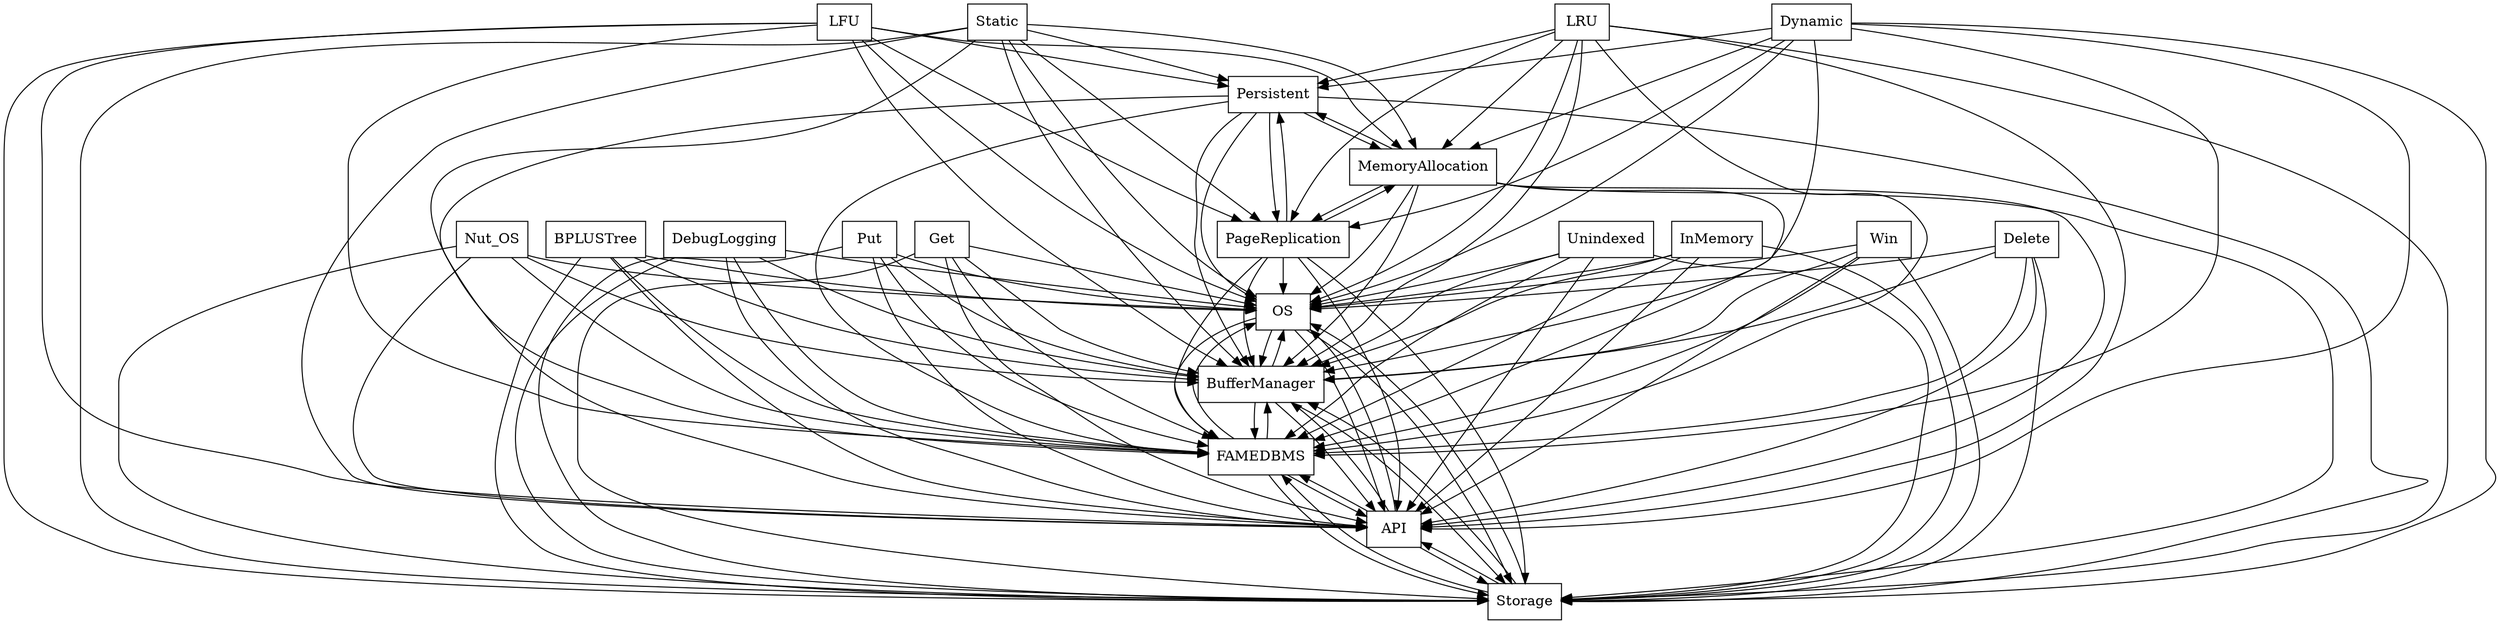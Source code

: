 digraph{
graph [rankdir=TB];
node [shape=box];
edge [arrowhead=normal];
0[label="LFU",]
1[label="Put",]
2[label="Static",]
3[label="OS",]
4[label="BufferManager",]
5[label="LRU",]
6[label="Unindexed",]
7[label="Storage",]
8[label="API",]
9[label="Win",]
10[label="FAMEDBMS",]
11[label="Nut_OS",]
12[label="BPLUSTree",]
13[label="Dynamic",]
14[label="DebugLogging",]
15[label="Get",]
16[label="Persistent",]
17[label="Delete",]
18[label="MemoryAllocation",]
19[label="PageReplication",]
20[label="InMemory",]
0->3[label="",]
0->4[label="",]
0->7[label="",]
0->8[label="",]
0->10[label="",]
0->16[label="",]
0->18[label="",]
0->19[label="",]
1->3[label="",]
1->4[label="",]
1->7[label="",]
1->8[label="",]
1->10[label="",]
2->3[label="",]
2->4[label="",]
2->7[label="",]
2->8[label="",]
2->10[label="",]
2->16[label="",]
2->18[label="",]
2->19[label="",]
3->4[label="",]
3->7[label="",]
3->8[label="",]
3->10[label="",]
4->3[label="",]
4->7[label="",]
4->8[label="",]
4->10[label="",]
5->3[label="",]
5->4[label="",]
5->7[label="",]
5->8[label="",]
5->10[label="",]
5->16[label="",]
5->18[label="",]
5->19[label="",]
6->3[label="",]
6->4[label="",]
6->7[label="",]
6->8[label="",]
6->10[label="",]
7->3[label="",]
7->4[label="",]
7->8[label="",]
7->10[label="",]
8->3[label="",]
8->4[label="",]
8->7[label="",]
8->10[label="",]
9->3[label="",]
9->4[label="",]
9->7[label="",]
9->8[label="",]
9->10[label="",]
10->3[label="",]
10->4[label="",]
10->7[label="",]
10->8[label="",]
11->3[label="",]
11->4[label="",]
11->7[label="",]
11->8[label="",]
11->10[label="",]
12->3[label="",]
12->4[label="",]
12->7[label="",]
12->8[label="",]
12->10[label="",]
13->3[label="",]
13->4[label="",]
13->7[label="",]
13->8[label="",]
13->10[label="",]
13->16[label="",]
13->18[label="",]
13->19[label="",]
14->3[label="",]
14->4[label="",]
14->7[label="",]
14->8[label="",]
14->10[label="",]
15->3[label="",]
15->4[label="",]
15->7[label="",]
15->8[label="",]
15->10[label="",]
16->3[label="",]
16->4[label="",]
16->7[label="",]
16->8[label="",]
16->10[label="",]
16->18[label="",]
16->19[label="",]
17->3[label="",]
17->4[label="",]
17->7[label="",]
17->8[label="",]
17->10[label="",]
18->3[label="",]
18->4[label="",]
18->7[label="",]
18->8[label="",]
18->10[label="",]
18->16[label="",]
18->19[label="",]
19->3[label="",]
19->4[label="",]
19->7[label="",]
19->8[label="",]
19->10[label="",]
19->16[label="",]
19->18[label="",]
20->3[label="",]
20->4[label="",]
20->7[label="",]
20->8[label="",]
20->10[label="",]
}
